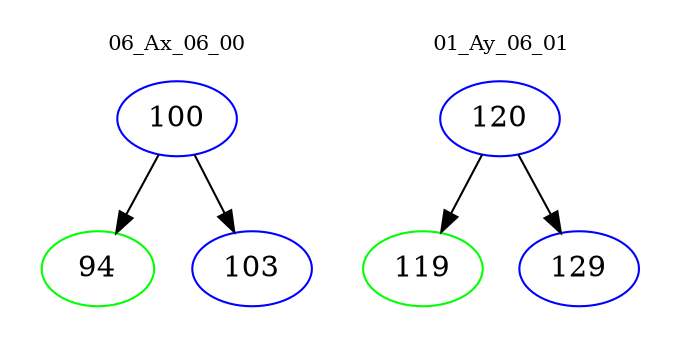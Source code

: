 digraph{
subgraph cluster_0 {
color = white
label = "06_Ax_06_00";
fontsize=10;
T0_100 [label="100", color="blue"]
T0_100 -> T0_94 [color="black"]
T0_94 [label="94", color="green"]
T0_100 -> T0_103 [color="black"]
T0_103 [label="103", color="blue"]
}
subgraph cluster_1 {
color = white
label = "01_Ay_06_01";
fontsize=10;
T1_120 [label="120", color="blue"]
T1_120 -> T1_119 [color="black"]
T1_119 [label="119", color="green"]
T1_120 -> T1_129 [color="black"]
T1_129 [label="129", color="blue"]
}
}
